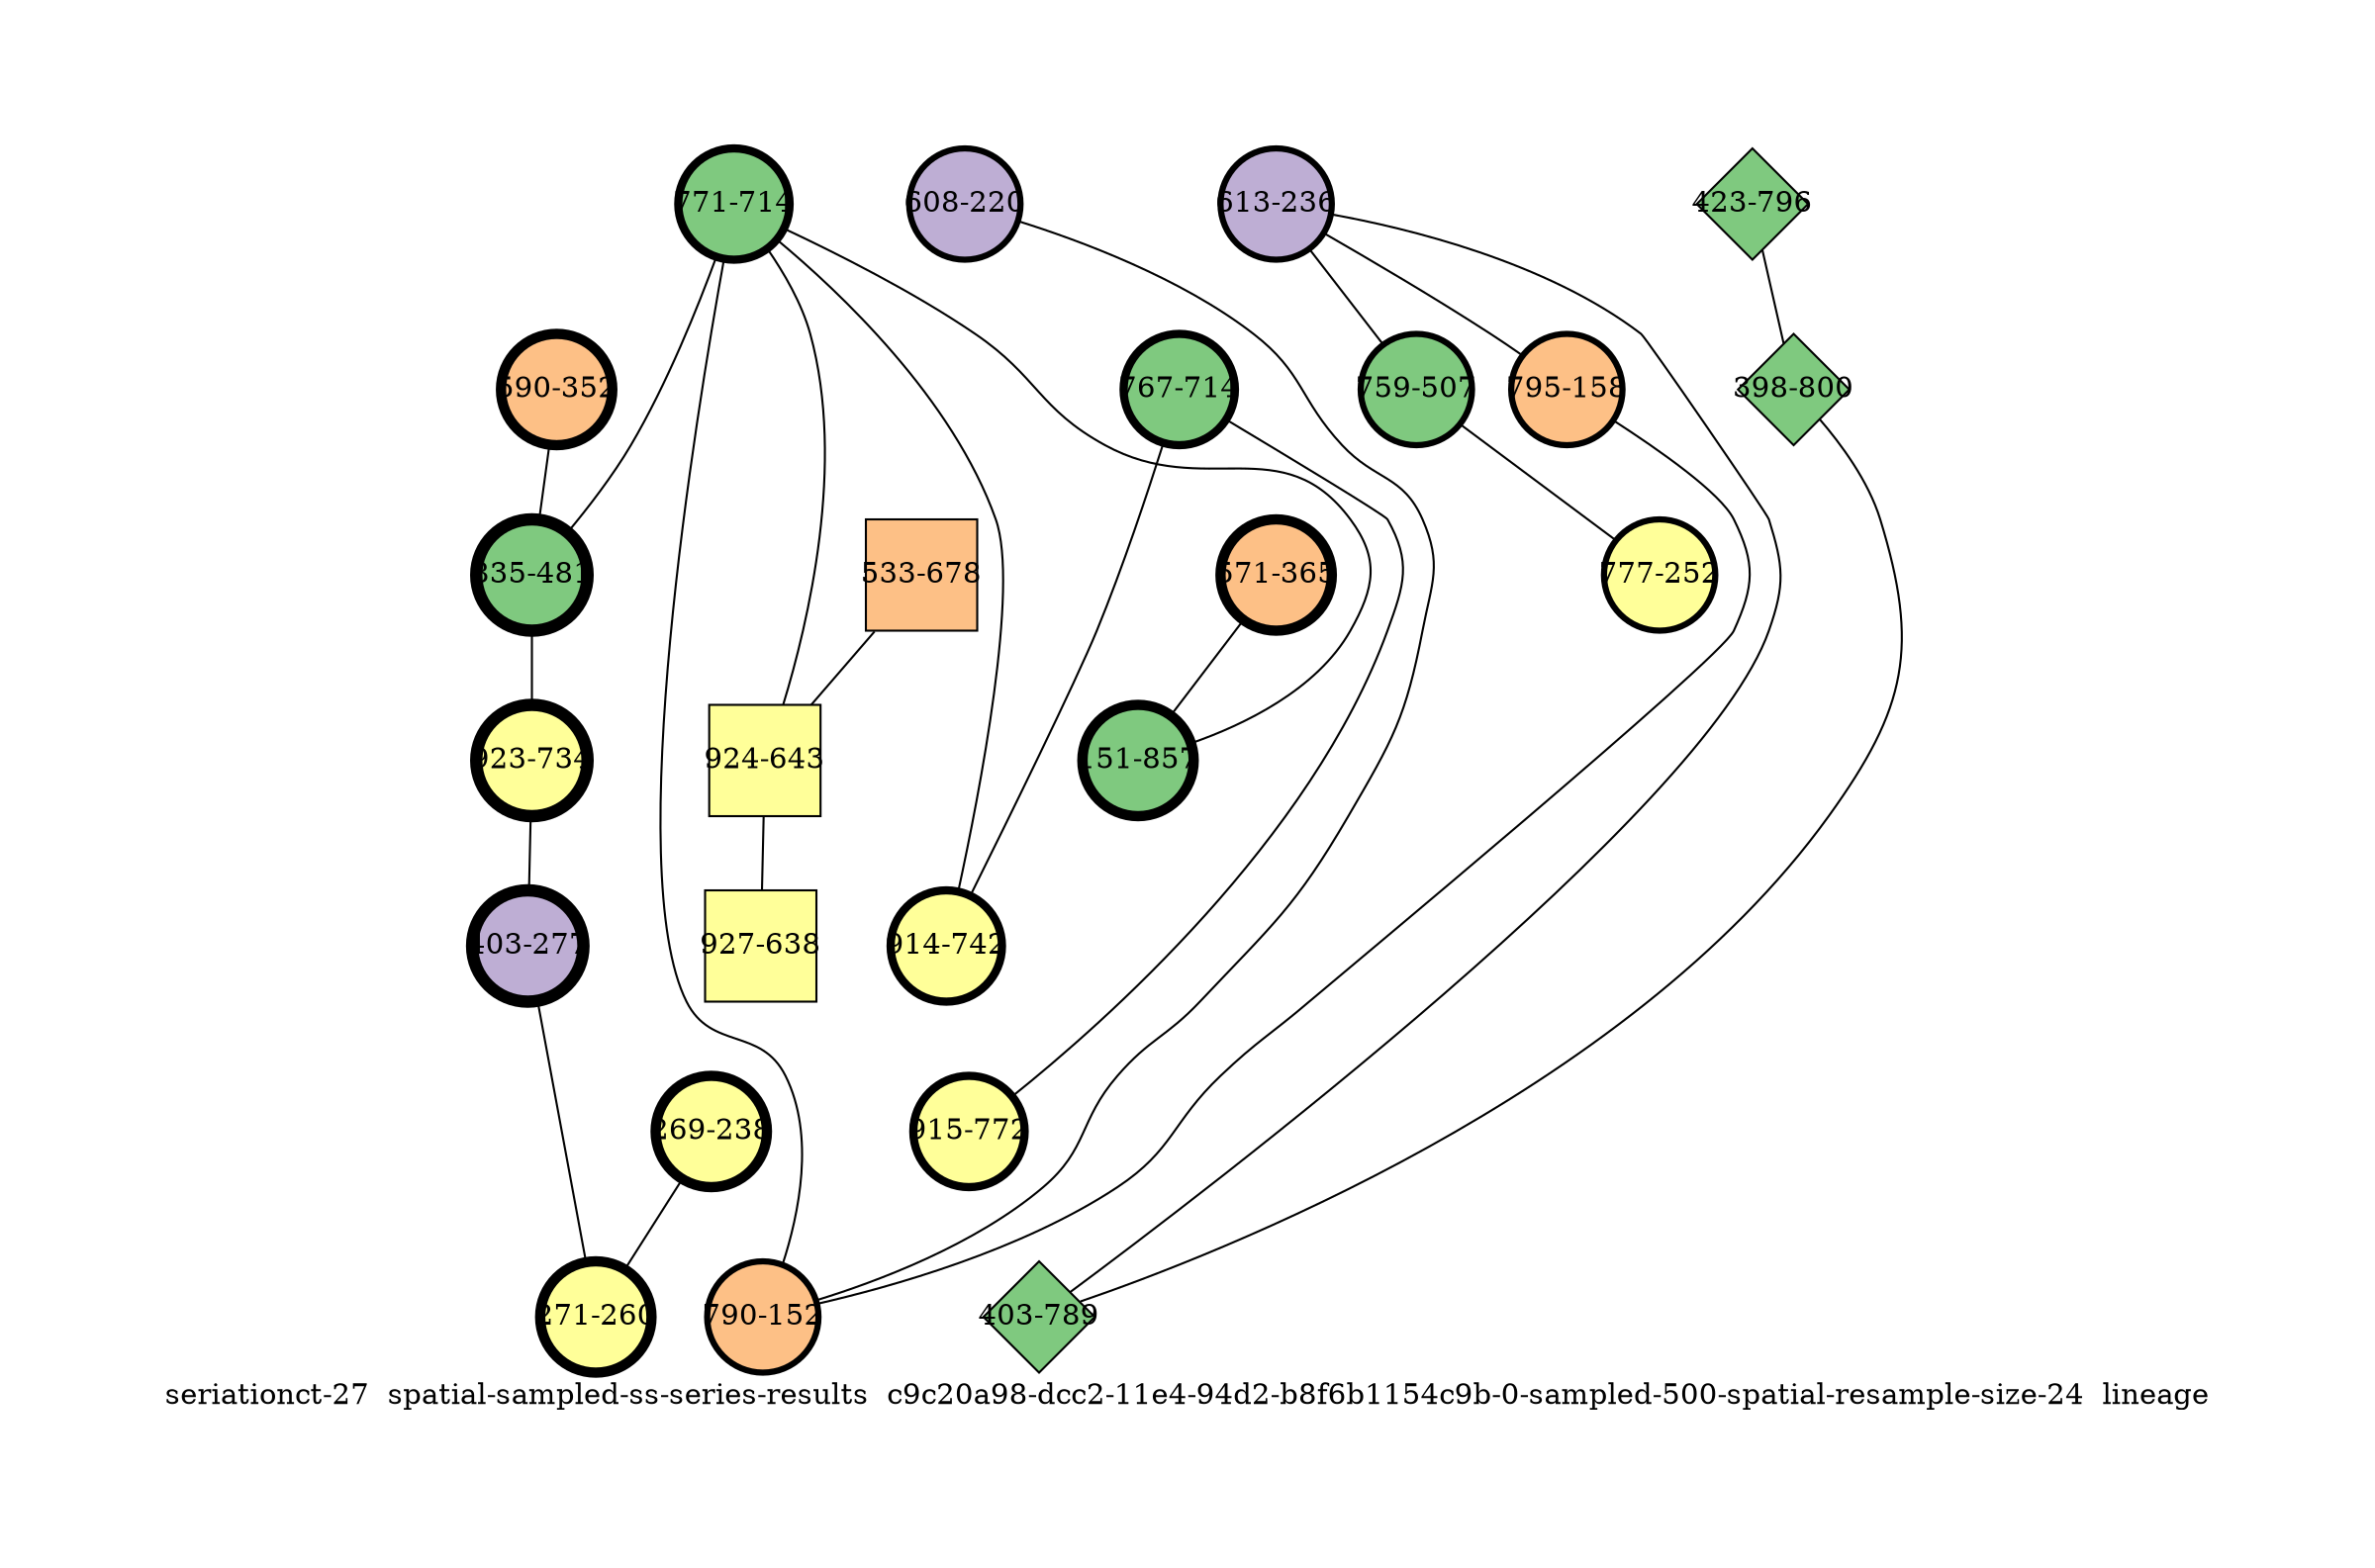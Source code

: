 strict graph "seriationct-27  spatial-sampled-ss-series-results  c9c20a98-dcc2-11e4-94d2-b8f6b1154c9b-0-sampled-500-spatial-resample-size-24  lineage" {
labelloc=b;
ratio=auto;
pad="1.0";
label="seriationct-27  spatial-sampled-ss-series-results  c9c20a98-dcc2-11e4-94d2-b8f6b1154c9b-0-sampled-500-spatial-resample-size-24  lineage";
node [width="0.75", style=filled, fixedsize=true, height="0.75", shape=circle, label=""];
0 [xCoordinate="352.0", appears_in_slice=5, yCoordinate="590.0", colorscheme=accent6, lineage_id=0, short_label="590-352", label="590-352", shape=circle, cluster_id=2, fillcolor=3, size="500.0", id=0, penwidth="5.0"];
1 [xCoordinate="236.0", appears_in_slice=3, yCoordinate="613.0", colorscheme=accent6, lineage_id=0, short_label="613-236", label="613-236", shape=circle, cluster_id=1, fillcolor=2, size="500.0", id=1, penwidth="3.0"];
2 [xCoordinate="507.0", appears_in_slice=3, yCoordinate="759.0", colorscheme=accent6, lineage_id=0, short_label="759-507", label="759-507", shape=circle, cluster_id=0, fillcolor=1, size="500.0", id=2, penwidth="3.0"];
3 [xCoordinate="365.0", appears_in_slice=5, yCoordinate="571.0", colorscheme=accent6, lineage_id=0, short_label="571-365", label="571-365", shape=circle, cluster_id=2, fillcolor=3, size="500.0", id=3, penwidth="5.0"];
4 [xCoordinate="714.0", appears_in_slice=4, yCoordinate="771.0", colorscheme=accent6, lineage_id=0, short_label="771-714", label="771-714", shape=circle, cluster_id=0, fillcolor=1, size="500.0", id=4, penwidth="4.0"];
5 [xCoordinate="220.0", appears_in_slice=3, yCoordinate="608.0", colorscheme=accent6, lineage_id=0, short_label="608-220", label="608-220", shape=circle, cluster_id=1, fillcolor=2, size="500.0", id=5, penwidth="3.0"];
6 [xCoordinate="238.0", appears_in_slice=5, yCoordinate="269.0", colorscheme=accent6, lineage_id=0, short_label="269-238", label="269-238", shape=circle, cluster_id=3, fillcolor=4, size="500.0", id=6, penwidth="5.0"];
7 [xCoordinate="796.0", appears_in_slice=1, yCoordinate="423.0", colorscheme=accent6, lineage_id=2, short_label="423-796", label="423-796", shape=diamond, cluster_id=0, fillcolor=1, size="500.0", id=7, penwidth="1.0"];
8 [xCoordinate="800.0", appears_in_slice=1, yCoordinate="398.0", colorscheme=accent6, lineage_id=2, short_label="398-800", label="398-800", shape=diamond, cluster_id=0, fillcolor=1, size="500.0", id=8, penwidth="1.0"];
9 [xCoordinate="714.0", appears_in_slice=4, yCoordinate="767.0", colorscheme=accent6, lineage_id=0, short_label="767-714", label="767-714", shape=circle, cluster_id=0, fillcolor=1, size="500.0", id=9, penwidth="4.0"];
10 [xCoordinate="678.0", appears_in_slice=1, yCoordinate="533.0", colorscheme=accent6, lineage_id=1, short_label="533-678", label="533-678", shape=square, cluster_id=2, fillcolor=3, size="500.0", id=10, penwidth="1.0"];
11 [xCoordinate="252.0", appears_in_slice=3, yCoordinate="777.0", colorscheme=accent6, lineage_id=0, short_label="777-252", label="777-252", shape=circle, cluster_id=3, fillcolor=4, size="500.0", id=11, penwidth="3.0"];
12 [xCoordinate="158.0", appears_in_slice=3, yCoordinate="795.0", colorscheme=accent6, lineage_id=0, short_label="795-158", label="795-158", shape=circle, cluster_id=2, fillcolor=3, size="500.0", id=12, penwidth="3.0"];
13 [xCoordinate="789.0", appears_in_slice=1, yCoordinate="403.0", colorscheme=accent6, lineage_id=2, short_label="403-789", label="403-789", shape=diamond, cluster_id=0, fillcolor=1, size="500.0", id=13, penwidth="1.0"];
14 [xCoordinate="742.0", appears_in_slice=4, yCoordinate="914.0", colorscheme=accent6, lineage_id=0, short_label="914-742", label="914-742", shape=circle, cluster_id=3, fillcolor=4, size="500.0", id=14, penwidth="4.0"];
15 [xCoordinate="152.0", appears_in_slice=3, yCoordinate="790.0", colorscheme=accent6, lineage_id=0, short_label="790-152", label="790-152", shape=circle, cluster_id=2, fillcolor=3, size="500.0", id=15, penwidth="3.0"];
16 [xCoordinate="481.0", appears_in_slice=6, yCoordinate="835.0", colorscheme=accent6, lineage_id=0, short_label="835-481", label="835-481", shape=circle, cluster_id=0, fillcolor=1, size="500.0", id=16, penwidth="6.0"];
17 [xCoordinate="772.0", appears_in_slice=4, yCoordinate="915.0", colorscheme=accent6, lineage_id=0, short_label="915-772", label="915-772", shape=circle, cluster_id=3, fillcolor=4, size="500.0", id=17, penwidth="4.0"];
18 [xCoordinate="643.0", appears_in_slice=1, yCoordinate="924.0", colorscheme=accent6, lineage_id=1, short_label="924-643", label="924-643", shape=square, cluster_id=3, fillcolor=4, size="500.0", id=18, penwidth="1.0"];
19 [xCoordinate="857.0", appears_in_slice=5, yCoordinate="151.0", colorscheme=accent6, lineage_id=0, short_label="151-857", label="151-857", shape=circle, cluster_id=0, fillcolor=1, size="500.0", id=19, penwidth="5.0"];
20 [xCoordinate="734.0", appears_in_slice=6, yCoordinate="923.0", colorscheme=accent6, lineage_id=0, short_label="923-734", label="923-734", shape=circle, cluster_id=3, fillcolor=4, size="500.0", id=20, penwidth="6.0"];
21 [xCoordinate="638.0", appears_in_slice=1, yCoordinate="927.0", colorscheme=accent6, lineage_id=1, short_label="927-638", label="927-638", shape=square, cluster_id=3, fillcolor=4, size="500.0", id=21, penwidth="1.0"];
22 [xCoordinate="277.0", appears_in_slice=6, yCoordinate="403.0", colorscheme=accent6, lineage_id=0, short_label="403-277", label="403-277", shape=circle, cluster_id=1, fillcolor=2, size="500.0", id=22, penwidth="6.0"];
23 [xCoordinate="260.0", appears_in_slice=5, yCoordinate="271.0", colorscheme=accent6, lineage_id=0, short_label="271-260", label="271-260", shape=circle, cluster_id=3, fillcolor=4, size="500.0", id=23, penwidth="5.0"];
0 -- 16  [inverseweight="3.72595206513", weight="0.268387779155"];
1 -- 2  [inverseweight="4.03225806452", weight="0.248"];
1 -- 12  [inverseweight="17.06971855", weight="0.0585832740635"];
1 -- 13  [inverseweight="2.04376365047", weight="0.489293368032"];
2 -- 11  [inverseweight="20.1455741006", weight="0.049638694584"];
3 -- 19  [inverseweight="22.6339365106", weight="0.0441814440687"];
4 -- 16  [inverseweight="1.6600946334", weight="0.602375298298"];
4 -- 18  [inverseweight="1.34636458065", weight="0.742740870021"];
4 -- 19  [inverseweight="1.84490540951", weight="0.542033209315"];
4 -- 14  [inverseweight="32.8266082149", weight="0.0304630924235"];
4 -- 15  [inverseweight="1.55120998135", weight="0.644658048891"];
5 -- 15  [inverseweight="2.58626840188", weight="0.386657471155"];
6 -- 23  [inverseweight="28.7717668824", weight="0.034756294394"];
7 -- 8  [inverseweight="16.9906916508", weight="0.0588557558782"];
8 -- 13  [inverseweight="41.9590679148", weight="0.0238327505756"];
9 -- 17  [inverseweight="2.9062891557", weight="0.344081385721"];
9 -- 14  [inverseweight="14.1308354736", weight="0.0707672240518"];
10 -- 18  [inverseweight="1.20632966695", weight="0.828960795213"];
12 -- 15  [inverseweight="20.6901472151", weight="0.0483321838944"];
16 -- 20  [inverseweight="22.360679775", weight="0.04472135955"];
18 -- 21  [inverseweight="17.9489539654", weight="0.0557135531087"];
20 -- 22  [inverseweight="21.3200716356", weight="0.0469041575982"];
22 -- 23  [inverseweight="3.02902382295", weight="0.330139364511"];
}
